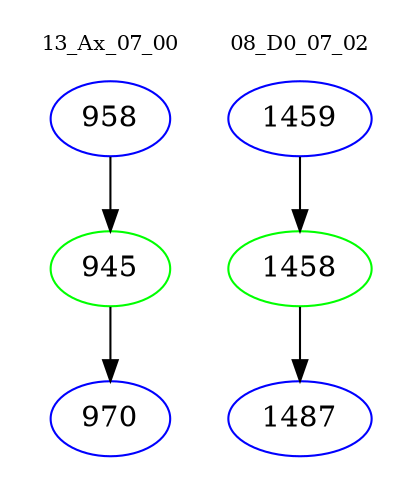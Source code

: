 digraph{
subgraph cluster_0 {
color = white
label = "13_Ax_07_00";
fontsize=10;
T0_958 [label="958", color="blue"]
T0_958 -> T0_945 [color="black"]
T0_945 [label="945", color="green"]
T0_945 -> T0_970 [color="black"]
T0_970 [label="970", color="blue"]
}
subgraph cluster_1 {
color = white
label = "08_D0_07_02";
fontsize=10;
T1_1459 [label="1459", color="blue"]
T1_1459 -> T1_1458 [color="black"]
T1_1458 [label="1458", color="green"]
T1_1458 -> T1_1487 [color="black"]
T1_1487 [label="1487", color="blue"]
}
}
